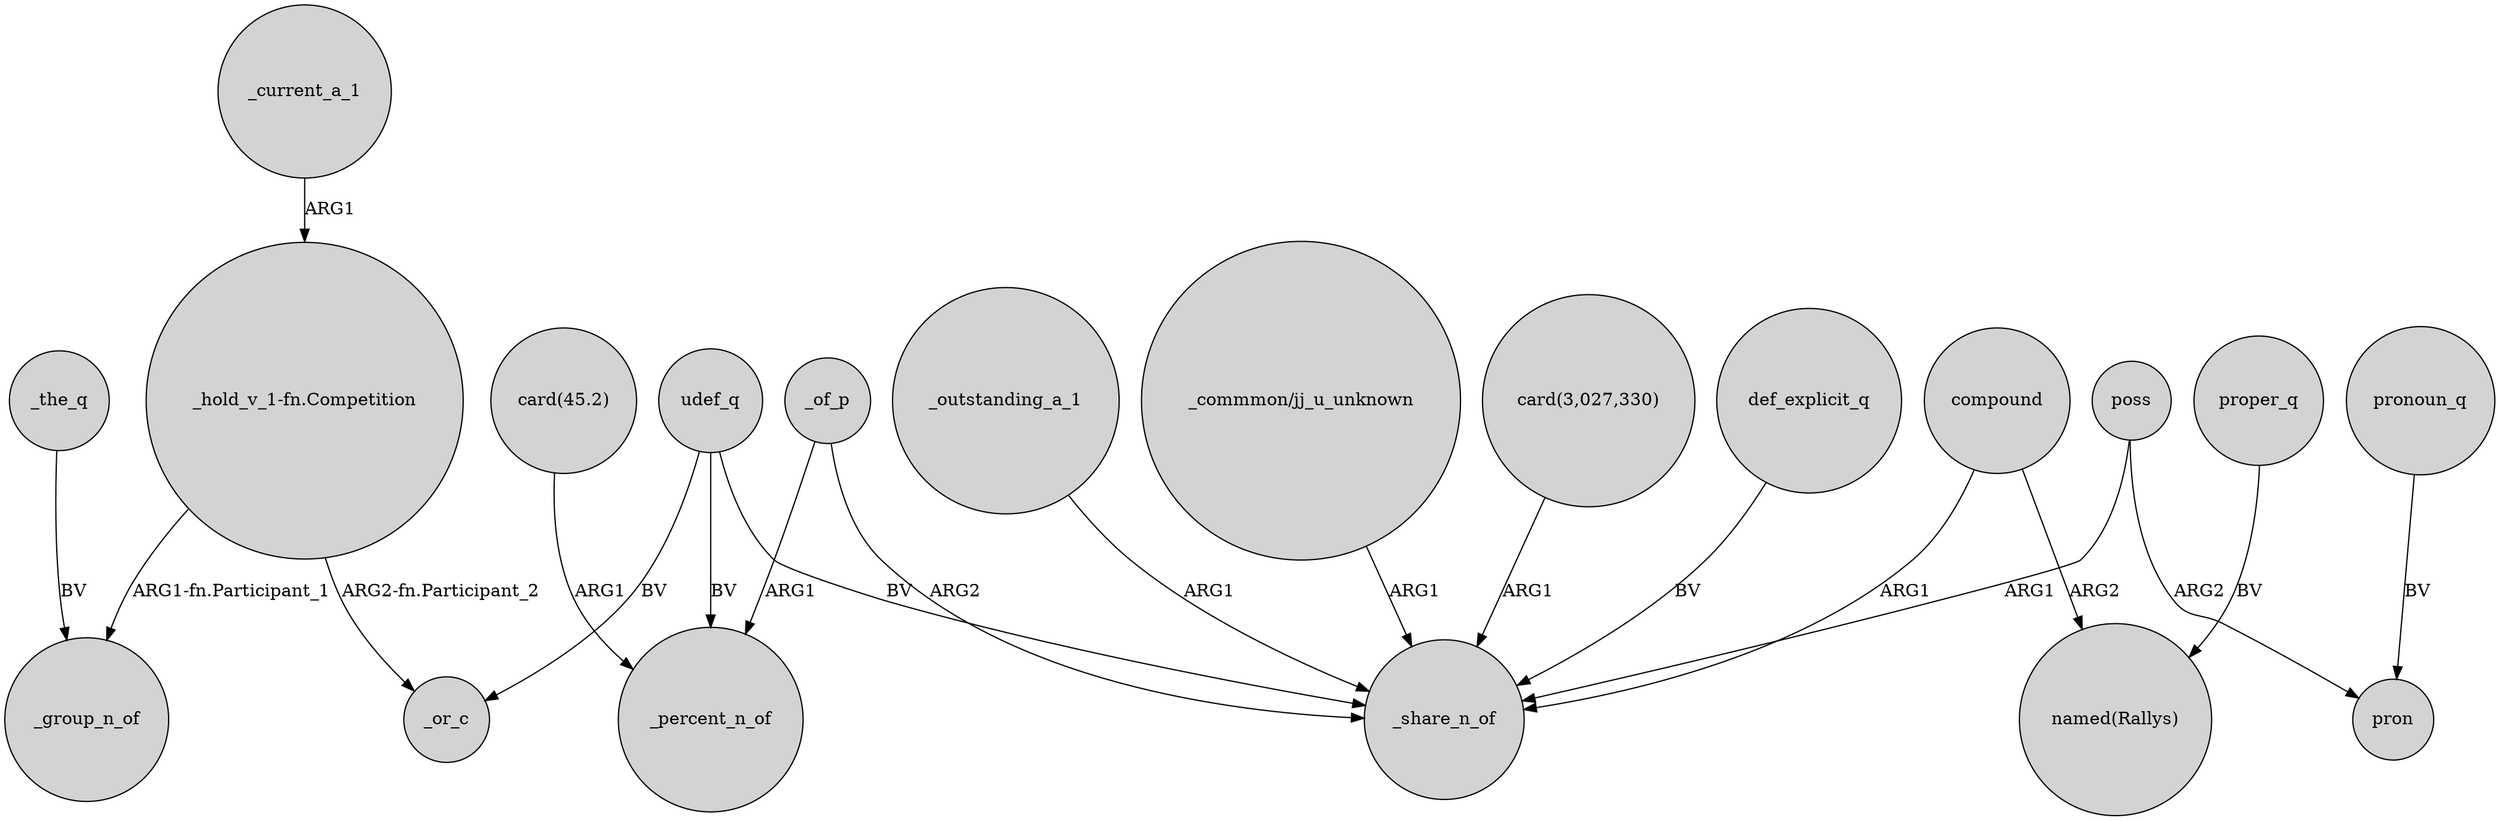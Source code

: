 digraph {
	node [shape=circle style=filled]
	_current_a_1 -> "_hold_v_1-fn.Competition" [label=ARG1]
	proper_q -> "named(Rallys)" [label=BV]
	compound -> _share_n_of [label=ARG1]
	"_hold_v_1-fn.Competition" -> _group_n_of [label="ARG1-fn.Participant_1"]
	def_explicit_q -> _share_n_of [label=BV]
	_of_p -> _percent_n_of [label=ARG1]
	udef_q -> _or_c [label=BV]
	_outstanding_a_1 -> _share_n_of [label=ARG1]
	pronoun_q -> pron [label=BV]
	poss -> pron [label=ARG2]
	udef_q -> _percent_n_of [label=BV]
	"_commmon/jj_u_unknown" -> _share_n_of [label=ARG1]
	poss -> _share_n_of [label=ARG1]
	udef_q -> _share_n_of [label=BV]
	_the_q -> _group_n_of [label=BV]
	"_hold_v_1-fn.Competition" -> _or_c [label="ARG2-fn.Participant_2"]
	compound -> "named(Rallys)" [label=ARG2]
	"card(45.2)" -> _percent_n_of [label=ARG1]
	"card(3,027,330)" -> _share_n_of [label=ARG1]
	_of_p -> _share_n_of [label=ARG2]
}
